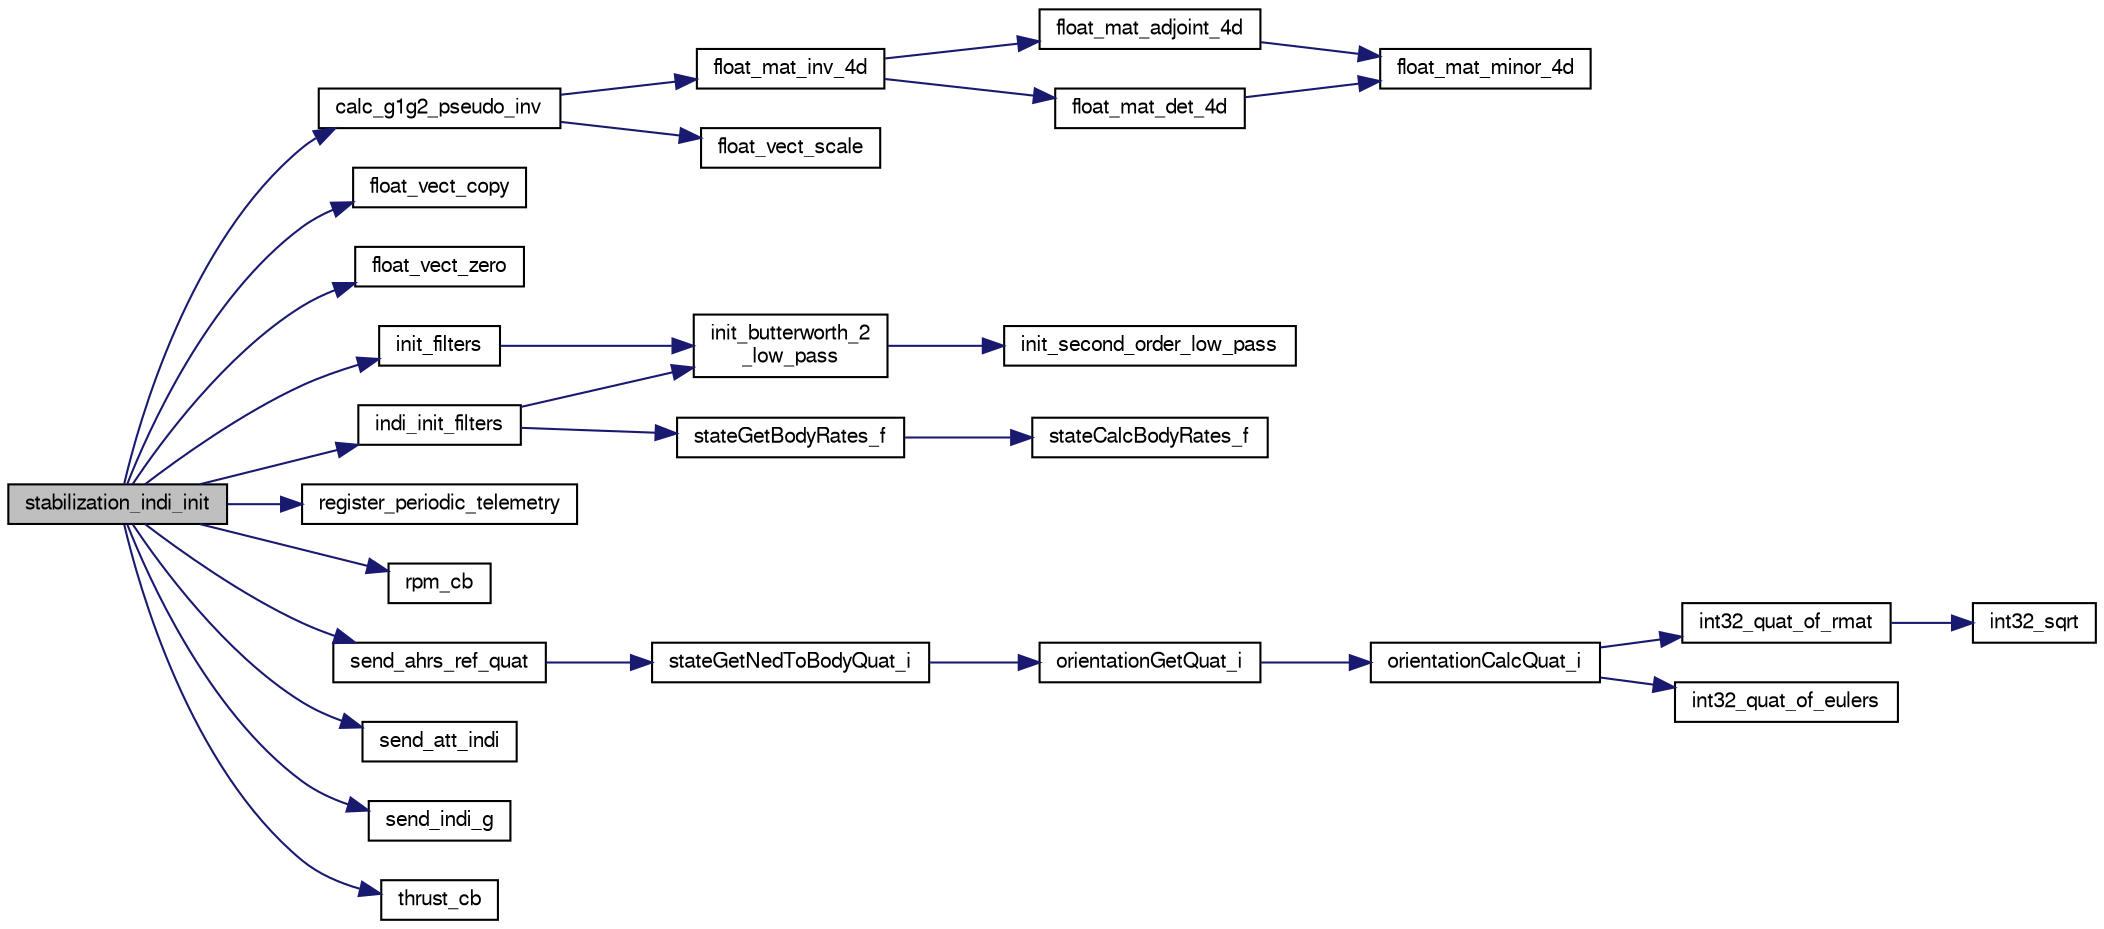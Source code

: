 digraph "stabilization_indi_init"
{
  edge [fontname="FreeSans",fontsize="10",labelfontname="FreeSans",labelfontsize="10"];
  node [fontname="FreeSans",fontsize="10",shape=record];
  rankdir="LR";
  Node1 [label="stabilization_indi_init",height=0.2,width=0.4,color="black", fillcolor="grey75", style="filled", fontcolor="black"];
  Node1 -> Node2 [color="midnightblue",fontsize="10",style="solid",fontname="FreeSans"];
  Node2 [label="calc_g1g2_pseudo_inv",height=0.2,width=0.4,color="black", fillcolor="white", style="filled",URL="$stabilization__indi_8c.html#a002d649f1f8bff9493c6756cdbbe8fe3",tooltip="Function that calculates the pseudo-inverse of (G1+G2). "];
  Node2 -> Node3 [color="midnightblue",fontsize="10",style="solid",fontname="FreeSans"];
  Node3 [label="float_mat_inv_4d",height=0.2,width=0.4,color="black", fillcolor="white", style="filled",URL="$group__math__algebra__float.html#ga8fc6504d00671bdbbf033500cab3dcba",tooltip="4x4 Matrix inverse "];
  Node3 -> Node4 [color="midnightblue",fontsize="10",style="solid",fontname="FreeSans"];
  Node4 [label="float_mat_adjoint_4d",height=0.2,width=0.4,color="black", fillcolor="white", style="filled",URL="$pprz__algebra__float_8c.html#a4a0f9e4adc09ae94e619fc321e4c507a"];
  Node4 -> Node5 [color="midnightblue",fontsize="10",style="solid",fontname="FreeSans"];
  Node5 [label="float_mat_minor_4d",height=0.2,width=0.4,color="black", fillcolor="white", style="filled",URL="$pprz__algebra__float_8c.html#a9548a6e86b1b1a10e62a2ec6ec6dc6bb"];
  Node3 -> Node6 [color="midnightblue",fontsize="10",style="solid",fontname="FreeSans"];
  Node6 [label="float_mat_det_4d",height=0.2,width=0.4,color="black", fillcolor="white", style="filled",URL="$pprz__algebra__float_8c.html#afe251607fd1c74899ec4bc3b07e99740"];
  Node6 -> Node5 [color="midnightblue",fontsize="10",style="solid",fontname="FreeSans"];
  Node2 -> Node7 [color="midnightblue",fontsize="10",style="solid",fontname="FreeSans"];
  Node7 [label="float_vect_scale",height=0.2,width=0.4,color="black", fillcolor="white", style="filled",URL="$group__math__algebra__float.html#ga5414ddf453898006f97d7d5af12795e4",tooltip="a *= s "];
  Node1 -> Node8 [color="midnightblue",fontsize="10",style="solid",fontname="FreeSans"];
  Node8 [label="float_vect_copy",height=0.2,width=0.4,color="black", fillcolor="white", style="filled",URL="$group__math__algebra__float.html#ga90298b458dad65af4a4bc5f7491da823",tooltip="a = b "];
  Node1 -> Node9 [color="midnightblue",fontsize="10",style="solid",fontname="FreeSans"];
  Node9 [label="float_vect_zero",height=0.2,width=0.4,color="black", fillcolor="white", style="filled",URL="$group__math__algebra__float.html#ga132a789820c2d2610906e87120af9d18",tooltip="a = 0 "];
  Node1 -> Node10 [color="midnightblue",fontsize="10",style="solid",fontname="FreeSans"];
  Node10 [label="indi_init_filters",height=0.2,width=0.4,color="black", fillcolor="white", style="filled",URL="$stabilization__indi__simple_8c.html#af24d268c1d84323103fb53b25edae209"];
  Node10 -> Node11 [color="midnightblue",fontsize="10",style="solid",fontname="FreeSans"];
  Node11 [label="init_butterworth_2\l_low_pass",height=0.2,width=0.4,color="black", fillcolor="white", style="filled",URL="$low__pass__filter_8h.html#a7745ad78cfe5224f6d9ebef0950d0610",tooltip="Init a second order Butterworth filter. "];
  Node11 -> Node12 [color="midnightblue",fontsize="10",style="solid",fontname="FreeSans"];
  Node12 [label="init_second_order_low_pass",height=0.2,width=0.4,color="black", fillcolor="white", style="filled",URL="$low__pass__filter_8h.html#a96c76dd5aaa4bc076a2ffc6fc7f1ae37",tooltip="Init second order low pass filter. "];
  Node10 -> Node13 [color="midnightblue",fontsize="10",style="solid",fontname="FreeSans"];
  Node13 [label="stateGetBodyRates_f",height=0.2,width=0.4,color="black", fillcolor="white", style="filled",URL="$group__state__rate.html#ga086f10e8804f8e95ace9a2b1cd26a66c",tooltip="Get vehicle body angular rate (float). "];
  Node13 -> Node14 [color="midnightblue",fontsize="10",style="solid",fontname="FreeSans"];
  Node14 [label="stateCalcBodyRates_f",height=0.2,width=0.4,color="black", fillcolor="white", style="filled",URL="$group__state__rate.html#ga52294469408c263566a43c4c903cb3ca"];
  Node1 -> Node15 [color="midnightblue",fontsize="10",style="solid",fontname="FreeSans"];
  Node15 [label="init_filters",height=0.2,width=0.4,color="black", fillcolor="white", style="filled",URL="$stabilization__indi_8c.html#af2e990d419fc562777944d2446ab1b32",tooltip="Function that resets the filters to zeros. "];
  Node15 -> Node11 [color="midnightblue",fontsize="10",style="solid",fontname="FreeSans"];
  Node1 -> Node16 [color="midnightblue",fontsize="10",style="solid",fontname="FreeSans"];
  Node16 [label="register_periodic_telemetry",height=0.2,width=0.4,color="black", fillcolor="white", style="filled",URL="$telemetry_8c.html#a8b8cf43739f06c54d16370c141b541a0",tooltip="Register a telemetry callback function. "];
  Node1 -> Node17 [color="midnightblue",fontsize="10",style="solid",fontname="FreeSans"];
  Node17 [label="rpm_cb",height=0.2,width=0.4,color="black", fillcolor="white", style="filled",URL="$stabilization__indi_8c.html#ab3186fac0bc1064939e1d9a2139b9243"];
  Node1 -> Node18 [color="midnightblue",fontsize="10",style="solid",fontname="FreeSans"];
  Node18 [label="send_ahrs_ref_quat",height=0.2,width=0.4,color="black", fillcolor="white", style="filled",URL="$stabilization__indi_8c.html#a0b0a909dbd9646ea76aa4e91b1e52474"];
  Node18 -> Node19 [color="midnightblue",fontsize="10",style="solid",fontname="FreeSans"];
  Node19 [label="stateGetNedToBodyQuat_i",height=0.2,width=0.4,color="black", fillcolor="white", style="filled",URL="$group__state__attitude.html#ga28e5de0a4822cabcfe8350e2343111ce",tooltip="Get vehicle body attitude quaternion (int). "];
  Node19 -> Node20 [color="midnightblue",fontsize="10",style="solid",fontname="FreeSans"];
  Node20 [label="orientationGetQuat_i",height=0.2,width=0.4,color="black", fillcolor="white", style="filled",URL="$group__math__orientation__representation.html#ga86b153b2106a638cef8e314125c47306",tooltip="Get vehicle body attitude quaternion (int). "];
  Node20 -> Node21 [color="midnightblue",fontsize="10",style="solid",fontname="FreeSans"];
  Node21 [label="orientationCalcQuat_i",height=0.2,width=0.4,color="black", fillcolor="white", style="filled",URL="$group__math__orientation__representation.html#gaa411e2093feec3fef9e18c4a52b74c38"];
  Node21 -> Node22 [color="midnightblue",fontsize="10",style="solid",fontname="FreeSans"];
  Node22 [label="int32_quat_of_rmat",height=0.2,width=0.4,color="black", fillcolor="white", style="filled",URL="$group__math__algebra__int.html#ga492c7dfcb9089c8bdb0d20d89089b542",tooltip="Quaternion from rotation matrix. "];
  Node22 -> Node23 [color="midnightblue",fontsize="10",style="solid",fontname="FreeSans"];
  Node23 [label="int32_sqrt",height=0.2,width=0.4,color="black", fillcolor="white", style="filled",URL="$group__math__algebra__int.html#ga4f101a6e0a22ac1b90f36fe8bf97d702"];
  Node21 -> Node24 [color="midnightblue",fontsize="10",style="solid",fontname="FreeSans"];
  Node24 [label="int32_quat_of_eulers",height=0.2,width=0.4,color="black", fillcolor="white", style="filled",URL="$group__math__algebra__int.html#gab3d8478211bf7da23d2345e8eae43fc8",tooltip="Quaternion from Euler angles. "];
  Node1 -> Node25 [color="midnightblue",fontsize="10",style="solid",fontname="FreeSans"];
  Node25 [label="send_att_indi",height=0.2,width=0.4,color="black", fillcolor="white", style="filled",URL="$stabilization__indi__simple_8c.html#a53fa37c89df626ac39ce2b9bb4c6e175"];
  Node1 -> Node26 [color="midnightblue",fontsize="10",style="solid",fontname="FreeSans"];
  Node26 [label="send_indi_g",height=0.2,width=0.4,color="black", fillcolor="white", style="filled",URL="$stabilization__indi_8c.html#a9bc2379ea68fd024f28622b5093fc438"];
  Node1 -> Node27 [color="midnightblue",fontsize="10",style="solid",fontname="FreeSans"];
  Node27 [label="thrust_cb",height=0.2,width=0.4,color="black", fillcolor="white", style="filled",URL="$stabilization__indi_8c.html#ad3a3b777ab87b1529cc7a9c00019671d"];
}
